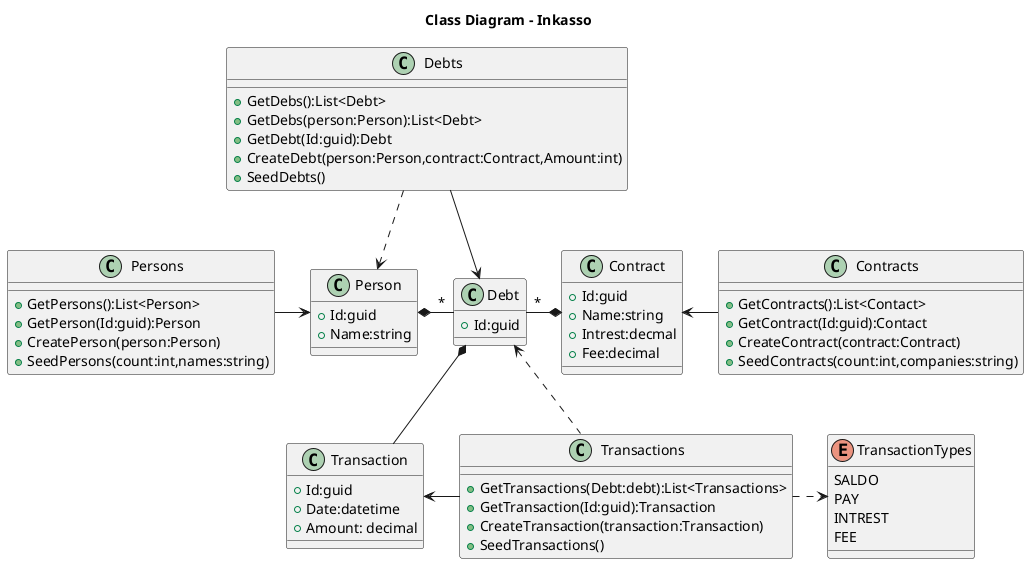 @startuml
title Class Diagram - Inkasso

class Debt {
  +Id:guid
}

class Person
{
  +Id:guid
  +Name:string
}
class Contract
{
  +Id:guid
  +Name:string
  +Intrest:decmal
  +Fee:decimal
}
class Transaction
{
  +Id:guid
  +Date:datetime
  +Amount: decimal
  
}


Person *-right-"*"  Debt
Contract  *-left- "*" Debt
Debt *-- Transaction



class Contracts
{
  +GetContracts():List<Contact>
  +GetContract(Id:guid):Contact
  +CreateContract(contract:Contract)
  +SeedContracts(count:int,companies:string)
}
class Persons
{
  +GetPersons():List<Person>
  +GetPerson(Id:guid):Person
  +CreatePerson(person:Person)
  +SeedPersons(count:int,names:string)
}
class Debts
{
  +GetDebs():List<Debt>
  +GetDebs(person:Person):List<Debt>
  +GetDebt(Id:guid):Debt
  +CreateDebt(person:Person,contract:Contract,Amount:int)
  +SeedDebts()
}
class Transactions
{
  +GetTransactions(Debt:debt):List<Transactions>
  +GetTransaction(Id:guid):Transaction
  +CreateTransaction(transaction:Transaction)
  +SeedTransactions()
}

Persons -right-> Person
Contracts -left->Contract
Debts -down->Debt
Debts .down.>Person
Transactions -left->Transaction
Transactions .up.>Debt

enum TransactionTypes
{
SALDO
PAY
INTREST
FEE
}

Transactions .right.> TransactionTypes
@enduml